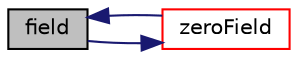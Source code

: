 digraph "field"
{
  bgcolor="transparent";
  edge [fontname="Helvetica",fontsize="10",labelfontname="Helvetica",labelfontsize="10"];
  node [fontname="Helvetica",fontsize="10",shape=record];
  rankdir="LR";
  Node1 [label="field",height=0.2,width=0.4,color="black", fillcolor="grey75", style="filled", fontcolor="black"];
  Node1 -> Node2 [color="midnightblue",fontsize="10",style="solid",fontname="Helvetica"];
  Node2 [label="zeroField",height=0.2,width=0.4,color="red",URL="$a02990.html#ae5c02262b9e29e80abb97c3de9ae1051",tooltip="Construct null. "];
  Node2 -> Node1 [color="midnightblue",fontsize="10",style="solid",fontname="Helvetica"];
}
